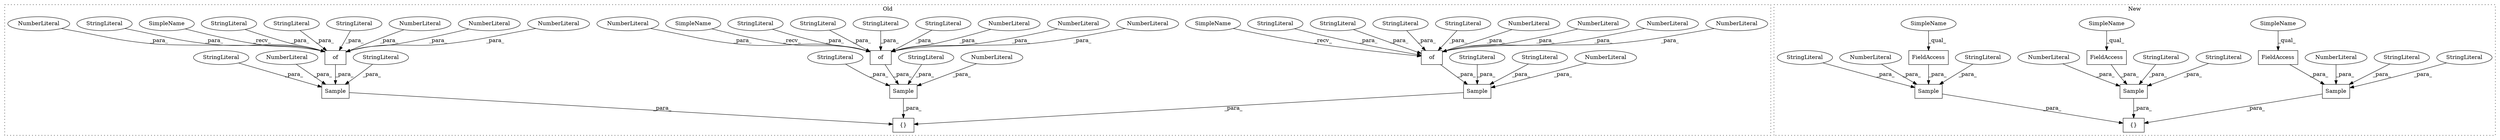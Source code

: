 digraph G {
subgraph cluster0 {
1 [label="{}" a="4" s="901,1358" l="1,1" shape="box"];
9 [label="Sample" a="32" s="902,1026" l="7,1" shape="box"];
10 [label="NumberLiteral" a="34" s="916" l="9" shape="ellipse"];
11 [label="Sample" a="32" s="1198,1357" l="7,1" shape="box"];
12 [label="NumberLiteral" a="34" s="1227" l="17" shape="ellipse"];
15 [label="of" a="32" s="1264,1356" l="3,1" shape="box"];
16 [label="NumberLiteral" a="34" s="1311" l="1" shape="ellipse"];
17 [label="NumberLiteral" a="34" s="1275" l="17" shape="ellipse"];
18 [label="NumberLiteral" a="34" s="1338" l="6" shape="ellipse"];
19 [label="NumberLiteral" a="34" s="1352" l="4" shape="ellipse"];
20 [label="StringLiteral" a="45" s="1345" l="6" shape="ellipse"];
21 [label="StringLiteral" a="45" s="1245" l="14" shape="ellipse"];
23 [label="StringLiteral" a="45" s="1313" l="24" shape="ellipse"];
24 [label="StringLiteral" a="45" s="1267" l="7" shape="ellipse"];
25 [label="StringLiteral" a="45" s="909" l="6" shape="ellipse"];
26 [label="StringLiteral" a="45" s="926" l="2" shape="ellipse"];
27 [label="StringLiteral" a="45" s="1205" l="21" shape="ellipse"];
28 [label="StringLiteral" a="45" s="1293" l="17" shape="ellipse"];
33 [label="Sample" a="32" s="1028,1196" l="7,1" shape="box"];
34 [label="NumberLiteral" a="34" s="1061" l="18" shape="ellipse"];
35 [label="of" a="32" s="1103,1195" l="3,1" shape="box"];
36 [label="NumberLiteral" a="34" s="1114" l="17" shape="ellipse"];
37 [label="NumberLiteral" a="34" s="1177" l="6" shape="ellipse"];
38 [label="NumberLiteral" a="34" s="1150" l="1" shape="ellipse"];
39 [label="NumberLiteral" a="34" s="1191" l="4" shape="ellipse"];
40 [label="of" a="32" s="933,1025" l="3,1" shape="box"];
41 [label="NumberLiteral" a="34" s="1021" l="4" shape="ellipse"];
42 [label="NumberLiteral" a="34" s="944" l="17" shape="ellipse"];
43 [label="NumberLiteral" a="34" s="1007" l="6" shape="ellipse"];
44 [label="NumberLiteral" a="34" s="980" l="1" shape="ellipse"];
45 [label="StringLiteral" a="45" s="1035" l="25" shape="ellipse"];
46 [label="StringLiteral" a="45" s="982" l="24" shape="ellipse"];
48 [label="StringLiteral" a="45" s="1132" l="17" shape="ellipse"];
49 [label="StringLiteral" a="45" s="1080" l="18" shape="ellipse"];
50 [label="StringLiteral" a="45" s="1014" l="6" shape="ellipse"];
51 [label="StringLiteral" a="45" s="962" l="17" shape="ellipse"];
52 [label="StringLiteral" a="45" s="936" l="7" shape="ellipse"];
54 [label="StringLiteral" a="45" s="1152" l="24" shape="ellipse"];
55 [label="StringLiteral" a="45" s="1106" l="7" shape="ellipse"];
56 [label="StringLiteral" a="45" s="1184" l="6" shape="ellipse"];
57 [label="SimpleName" a="42" s="1260" l="3" shape="ellipse"];
58 [label="SimpleName" a="42" s="1099" l="3" shape="ellipse"];
59 [label="SimpleName" a="42" s="929" l="3" shape="ellipse"];
label = "Old";
style="dotted";
}
subgraph cluster1 {
2 [label="Sample" a="32" s="1087,1178" l="7,1" shape="box"];
3 [label="StringLiteral" a="45" s="1139" l="18" shape="ellipse"];
4 [label="StringLiteral" a="45" s="1094" l="25" shape="ellipse"];
5 [label="{}" a="4" s="1037,1263" l="1,1" shape="box"];
6 [label="NumberLiteral" a="34" s="1120" l="18" shape="ellipse"];
7 [label="Sample" a="32" s="1180,1262" l="7,1" shape="box"];
8 [label="NumberLiteral" a="34" s="1209" l="17" shape="ellipse"];
13 [label="FieldAccess" a="22" s="1242" l="20" shape="box"];
14 [label="FieldAccess" a="22" s="1158" l="20" shape="box"];
22 [label="StringLiteral" a="45" s="1227" l="14" shape="ellipse"];
29 [label="StringLiteral" a="45" s="1187" l="21" shape="ellipse"];
30 [label="Sample" a="32" s="1038,1085" l="7,1" shape="box"];
31 [label="NumberLiteral" a="34" s="1052" l="9" shape="ellipse"];
32 [label="FieldAccess" a="22" s="1065" l="20" shape="box"];
47 [label="StringLiteral" a="45" s="1062" l="2" shape="ellipse"];
53 [label="StringLiteral" a="45" s="1045" l="6" shape="ellipse"];
60 [label="SimpleName" a="42" s="1158" l="4" shape="ellipse"];
61 [label="SimpleName" a="42" s="1065" l="4" shape="ellipse"];
62 [label="SimpleName" a="42" s="1242" l="4" shape="ellipse"];
label = "New";
style="dotted";
}
2 -> 5 [label="_para_"];
3 -> 2 [label="_para_"];
4 -> 2 [label="_para_"];
6 -> 2 [label="_para_"];
7 -> 5 [label="_para_"];
8 -> 7 [label="_para_"];
9 -> 1 [label="_para_"];
10 -> 9 [label="_para_"];
11 -> 1 [label="_para_"];
12 -> 11 [label="_para_"];
13 -> 7 [label="_para_"];
14 -> 2 [label="_para_"];
15 -> 11 [label="_para_"];
16 -> 15 [label="_para_"];
17 -> 15 [label="_para_"];
18 -> 15 [label="_para_"];
19 -> 15 [label="_para_"];
20 -> 15 [label="_para_"];
21 -> 11 [label="_para_"];
22 -> 7 [label="_para_"];
23 -> 15 [label="_para_"];
24 -> 15 [label="_para_"];
25 -> 9 [label="_para_"];
26 -> 9 [label="_para_"];
27 -> 11 [label="_para_"];
28 -> 15 [label="_para_"];
29 -> 7 [label="_para_"];
30 -> 5 [label="_para_"];
31 -> 30 [label="_para_"];
32 -> 30 [label="_para_"];
33 -> 1 [label="_para_"];
34 -> 33 [label="_para_"];
35 -> 33 [label="_para_"];
36 -> 35 [label="_para_"];
37 -> 35 [label="_para_"];
38 -> 35 [label="_para_"];
39 -> 35 [label="_para_"];
40 -> 9 [label="_para_"];
41 -> 40 [label="_para_"];
42 -> 40 [label="_para_"];
43 -> 40 [label="_para_"];
44 -> 40 [label="_para_"];
45 -> 33 [label="_para_"];
46 -> 40 [label="_para_"];
47 -> 30 [label="_para_"];
48 -> 35 [label="_para_"];
49 -> 33 [label="_para_"];
50 -> 40 [label="_para_"];
51 -> 40 [label="_para_"];
52 -> 40 [label="_para_"];
53 -> 30 [label="_para_"];
54 -> 35 [label="_para_"];
55 -> 35 [label="_para_"];
56 -> 35 [label="_para_"];
57 -> 15 [label="_recv_"];
58 -> 35 [label="_recv_"];
59 -> 40 [label="_recv_"];
60 -> 14 [label="_qual_"];
61 -> 32 [label="_qual_"];
62 -> 13 [label="_qual_"];
}